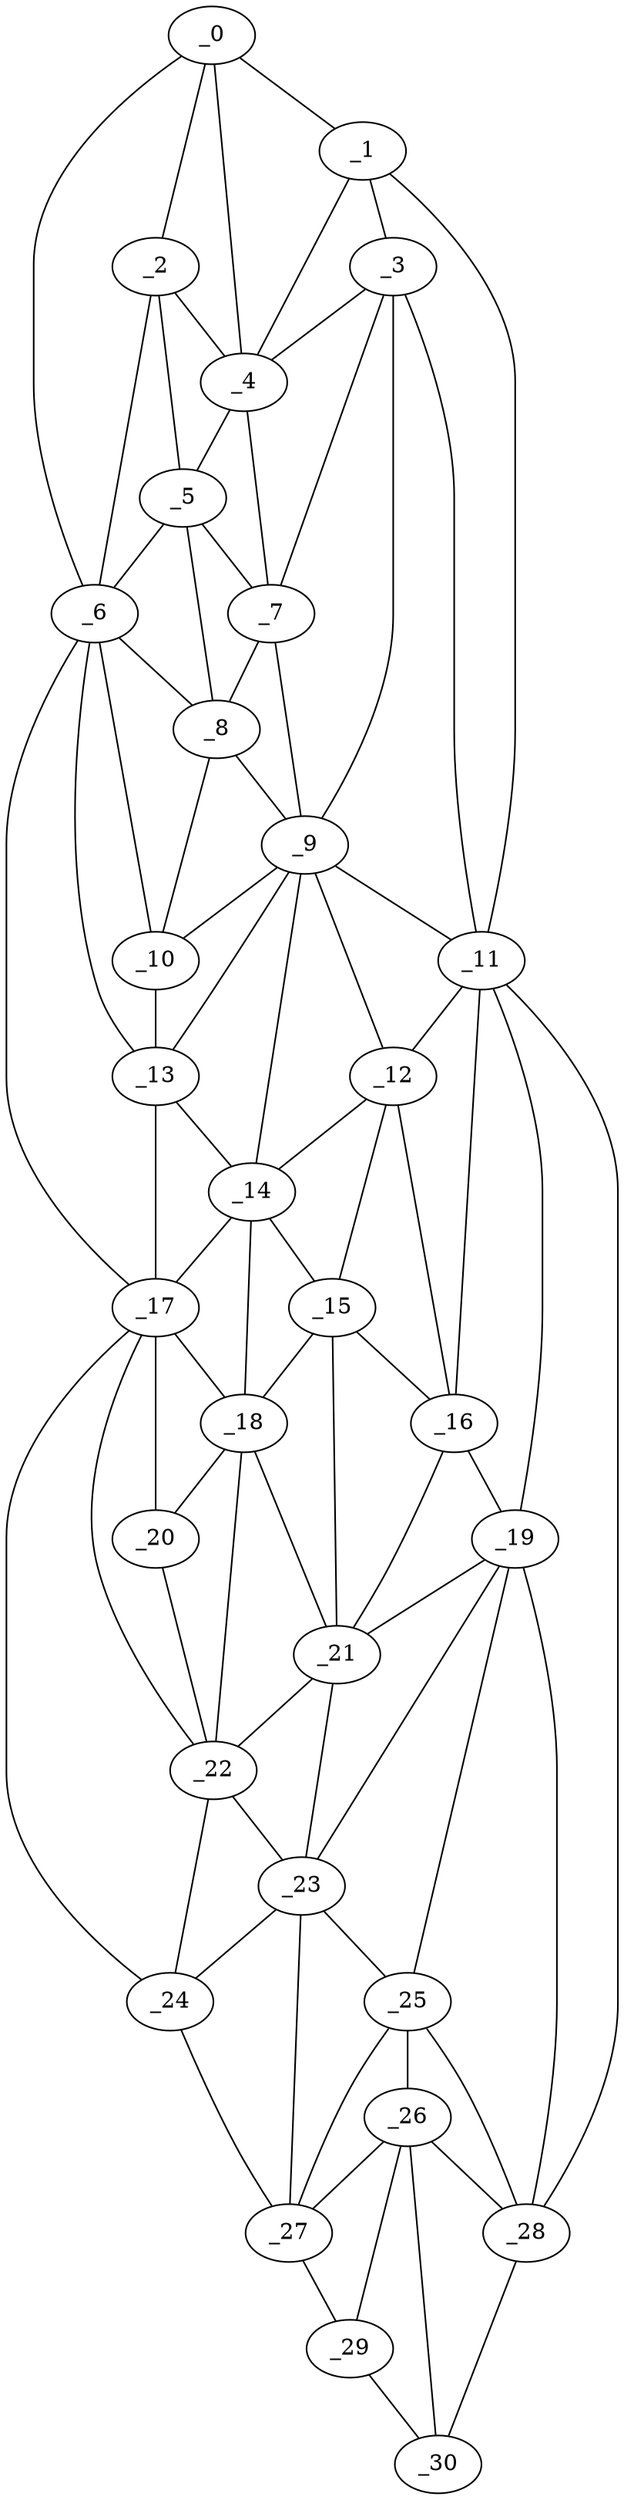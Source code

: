 graph "obj100__205.gxl" {
	_0	 [x=6,
		y=43];
	_1	 [x=8,
		y=64];
	_0 -- _1	 [valence=1];
	_2	 [x=15,
		y=38];
	_0 -- _2	 [valence=1];
	_4	 [x=18,
		y=58];
	_0 -- _4	 [valence=2];
	_6	 [x=25,
		y=29];
	_0 -- _6	 [valence=1];
	_3	 [x=17,
		y=66];
	_1 -- _3	 [valence=2];
	_1 -- _4	 [valence=1];
	_11	 [x=37,
		y=79];
	_1 -- _11	 [valence=1];
	_2 -- _4	 [valence=2];
	_5	 [x=24,
		y=38];
	_2 -- _5	 [valence=2];
	_2 -- _6	 [valence=1];
	_3 -- _4	 [valence=2];
	_7	 [x=25,
		y=57];
	_3 -- _7	 [valence=1];
	_9	 [x=31,
		y=58];
	_3 -- _9	 [valence=2];
	_3 -- _11	 [valence=2];
	_4 -- _5	 [valence=1];
	_4 -- _7	 [valence=2];
	_5 -- _6	 [valence=2];
	_5 -- _7	 [valence=2];
	_8	 [x=31,
		y=39];
	_5 -- _8	 [valence=2];
	_6 -- _8	 [valence=2];
	_10	 [x=37,
		y=39];
	_6 -- _10	 [valence=1];
	_13	 [x=45,
		y=41];
	_6 -- _13	 [valence=2];
	_17	 [x=68,
		y=37];
	_6 -- _17	 [valence=1];
	_7 -- _8	 [valence=2];
	_7 -- _9	 [valence=2];
	_8 -- _9	 [valence=1];
	_8 -- _10	 [valence=2];
	_9 -- _10	 [valence=1];
	_9 -- _11	 [valence=2];
	_12	 [x=43,
		y=70];
	_9 -- _12	 [valence=2];
	_9 -- _13	 [valence=2];
	_14	 [x=50,
		y=54];
	_9 -- _14	 [valence=2];
	_10 -- _13	 [valence=2];
	_11 -- _12	 [valence=1];
	_16	 [x=57,
		y=66];
	_11 -- _16	 [valence=2];
	_19	 [x=71,
		y=69];
	_11 -- _19	 [valence=2];
	_28	 [x=112,
		y=98];
	_11 -- _28	 [valence=1];
	_12 -- _14	 [valence=2];
	_15	 [x=56,
		y=60];
	_12 -- _15	 [valence=2];
	_12 -- _16	 [valence=2];
	_13 -- _14	 [valence=1];
	_13 -- _17	 [valence=2];
	_14 -- _15	 [valence=1];
	_14 -- _17	 [valence=2];
	_18	 [x=71,
		y=52];
	_14 -- _18	 [valence=2];
	_15 -- _16	 [valence=2];
	_15 -- _18	 [valence=2];
	_21	 [x=73,
		y=64];
	_15 -- _21	 [valence=2];
	_16 -- _19	 [valence=1];
	_16 -- _21	 [valence=2];
	_17 -- _18	 [valence=1];
	_20	 [x=73,
		y=47];
	_17 -- _20	 [valence=1];
	_22	 [x=78,
		y=49];
	_17 -- _22	 [valence=2];
	_24	 [x=88,
		y=50];
	_17 -- _24	 [valence=1];
	_18 -- _20	 [valence=2];
	_18 -- _21	 [valence=2];
	_18 -- _22	 [valence=1];
	_19 -- _21	 [valence=2];
	_23	 [x=86,
		y=59];
	_19 -- _23	 [valence=1];
	_25	 [x=105,
		y=78];
	_19 -- _25	 [valence=2];
	_19 -- _28	 [valence=2];
	_20 -- _22	 [valence=2];
	_21 -- _22	 [valence=1];
	_21 -- _23	 [valence=1];
	_22 -- _23	 [valence=2];
	_22 -- _24	 [valence=2];
	_23 -- _24	 [valence=1];
	_23 -- _25	 [valence=2];
	_27	 [x=112,
		y=69];
	_23 -- _27	 [valence=1];
	_24 -- _27	 [valence=1];
	_26	 [x=111,
		y=84];
	_25 -- _26	 [valence=2];
	_25 -- _27	 [valence=2];
	_25 -- _28	 [valence=1];
	_26 -- _27	 [valence=1];
	_26 -- _28	 [valence=1];
	_29	 [x=121,
		y=77];
	_26 -- _29	 [valence=1];
	_30	 [x=121,
		y=82];
	_26 -- _30	 [valence=2];
	_27 -- _29	 [valence=1];
	_28 -- _30	 [valence=1];
	_29 -- _30	 [valence=1];
}
